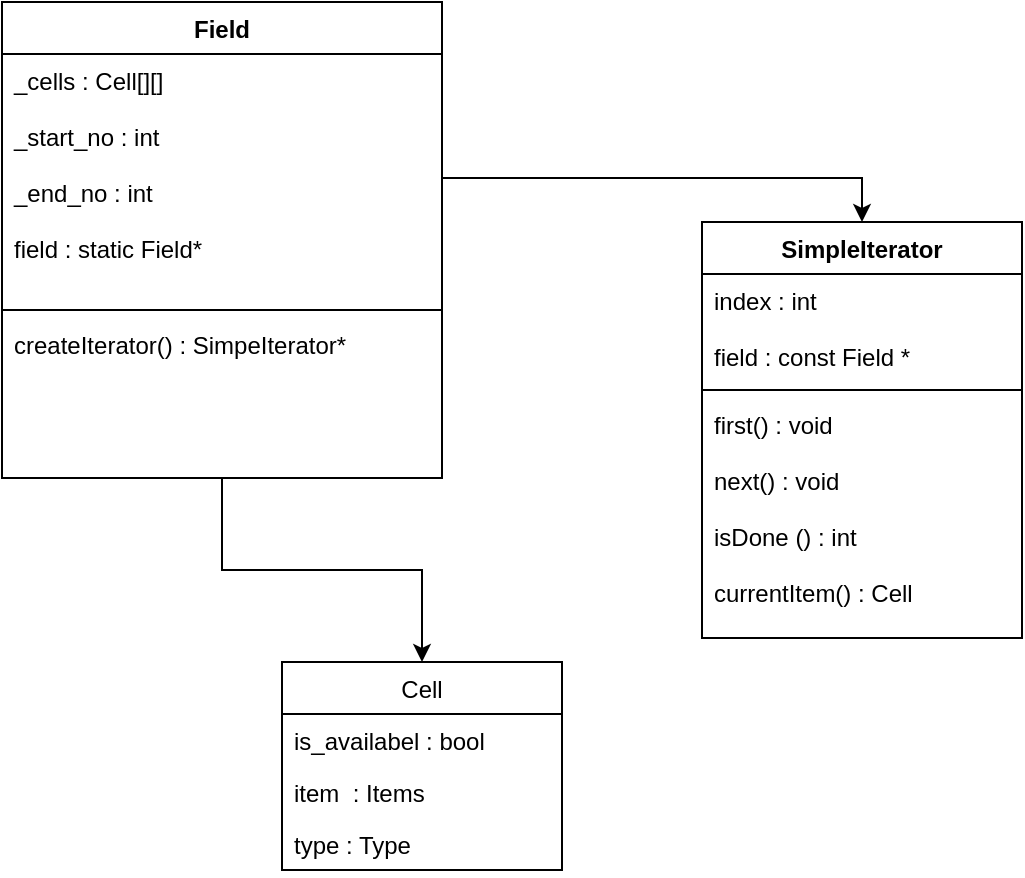 <mxfile version="13.3.5" type="device"><diagram id="P3nECvUU8ohbjW0nd8k7" name="Page-1"><mxGraphModel dx="1422" dy="764" grid="1" gridSize="10" guides="1" tooltips="1" connect="1" arrows="1" fold="1" page="1" pageScale="1" pageWidth="827" pageHeight="1169" math="0" shadow="0"><root><mxCell id="0"/><mxCell id="1" parent="0"/><mxCell id="7rc5PVn6lY675-anKbEK-42" style="edgeStyle=orthogonalEdgeStyle;rounded=0;orthogonalLoop=1;jettySize=auto;html=1;entryX=0.5;entryY=0;entryDx=0;entryDy=0;" edge="1" parent="1" source="7rc5PVn6lY675-anKbEK-20" target="7rc5PVn6lY675-anKbEK-38"><mxGeometry relative="1" as="geometry"/></mxCell><mxCell id="7rc5PVn6lY675-anKbEK-20" value="Field" style="swimlane;fontStyle=1;align=center;verticalAlign=top;childLayout=stackLayout;horizontal=1;startSize=26;horizontalStack=0;resizeParent=1;resizeParentMax=0;resizeLast=0;collapsible=1;marginBottom=0;" vertex="1" parent="1"><mxGeometry x="150" y="140" width="220" height="238" as="geometry"/></mxCell><mxCell id="7rc5PVn6lY675-anKbEK-21" value="_cells : Cell[][]&#10;&#10;_start_no : int&#10;&#10;_end_no : int&#10;&#10;field : static Field*" style="text;strokeColor=none;fillColor=none;align=left;verticalAlign=top;spacingLeft=4;spacingRight=4;overflow=hidden;rotatable=0;points=[[0,0.5],[1,0.5]];portConstraint=eastwest;" vertex="1" parent="7rc5PVn6lY675-anKbEK-20"><mxGeometry y="26" width="220" height="124" as="geometry"/></mxCell><mxCell id="7rc5PVn6lY675-anKbEK-22" value="" style="line;strokeWidth=1;fillColor=none;align=left;verticalAlign=middle;spacingTop=-1;spacingLeft=3;spacingRight=3;rotatable=0;labelPosition=right;points=[];portConstraint=eastwest;" vertex="1" parent="7rc5PVn6lY675-anKbEK-20"><mxGeometry y="150" width="220" height="8" as="geometry"/></mxCell><mxCell id="7rc5PVn6lY675-anKbEK-23" value="createIterator() : SimpeIterator*&#10;" style="text;strokeColor=none;fillColor=none;align=left;verticalAlign=top;spacingLeft=4;spacingRight=4;overflow=hidden;rotatable=0;points=[[0,0.5],[1,0.5]];portConstraint=eastwest;" vertex="1" parent="7rc5PVn6lY675-anKbEK-20"><mxGeometry y="158" width="220" height="80" as="geometry"/></mxCell><mxCell id="7rc5PVn6lY675-anKbEK-29" value="SimpleIterator" style="swimlane;fontStyle=1;align=center;verticalAlign=top;childLayout=stackLayout;horizontal=1;startSize=26;horizontalStack=0;resizeParent=1;resizeParentMax=0;resizeLast=0;collapsible=1;marginBottom=0;" vertex="1" parent="1"><mxGeometry x="500" y="250" width="160" height="208" as="geometry"/></mxCell><mxCell id="7rc5PVn6lY675-anKbEK-30" value="index : int&#10;&#10;field : const Field *" style="text;strokeColor=none;fillColor=none;align=left;verticalAlign=top;spacingLeft=4;spacingRight=4;overflow=hidden;rotatable=0;points=[[0,0.5],[1,0.5]];portConstraint=eastwest;" vertex="1" parent="7rc5PVn6lY675-anKbEK-29"><mxGeometry y="26" width="160" height="54" as="geometry"/></mxCell><mxCell id="7rc5PVn6lY675-anKbEK-31" value="" style="line;strokeWidth=1;fillColor=none;align=left;verticalAlign=middle;spacingTop=-1;spacingLeft=3;spacingRight=3;rotatable=0;labelPosition=right;points=[];portConstraint=eastwest;" vertex="1" parent="7rc5PVn6lY675-anKbEK-29"><mxGeometry y="80" width="160" height="8" as="geometry"/></mxCell><mxCell id="7rc5PVn6lY675-anKbEK-32" value="first() : void&#10;&#10;next() : void&#10;&#10;isDone () : int&#10;&#10;currentItem() : Cell" style="text;strokeColor=none;fillColor=none;align=left;verticalAlign=top;spacingLeft=4;spacingRight=4;overflow=hidden;rotatable=0;points=[[0,0.5],[1,0.5]];portConstraint=eastwest;" vertex="1" parent="7rc5PVn6lY675-anKbEK-29"><mxGeometry y="88" width="160" height="120" as="geometry"/></mxCell><mxCell id="7rc5PVn6lY675-anKbEK-33" style="edgeStyle=orthogonalEdgeStyle;rounded=0;orthogonalLoop=1;jettySize=auto;html=1;entryX=0.5;entryY=0;entryDx=0;entryDy=0;" edge="1" parent="1" source="7rc5PVn6lY675-anKbEK-21" target="7rc5PVn6lY675-anKbEK-29"><mxGeometry relative="1" as="geometry"/></mxCell><mxCell id="7rc5PVn6lY675-anKbEK-38" value="Cell" style="swimlane;fontStyle=0;childLayout=stackLayout;horizontal=1;startSize=26;fillColor=none;horizontalStack=0;resizeParent=1;resizeParentMax=0;resizeLast=0;collapsible=1;marginBottom=0;" vertex="1" parent="1"><mxGeometry x="290" y="470" width="140" height="104" as="geometry"/></mxCell><mxCell id="7rc5PVn6lY675-anKbEK-39" value="is_availabel : bool" style="text;strokeColor=none;fillColor=none;align=left;verticalAlign=top;spacingLeft=4;spacingRight=4;overflow=hidden;rotatable=0;points=[[0,0.5],[1,0.5]];portConstraint=eastwest;" vertex="1" parent="7rc5PVn6lY675-anKbEK-38"><mxGeometry y="26" width="140" height="26" as="geometry"/></mxCell><mxCell id="7rc5PVn6lY675-anKbEK-40" value="item  : Items" style="text;strokeColor=none;fillColor=none;align=left;verticalAlign=top;spacingLeft=4;spacingRight=4;overflow=hidden;rotatable=0;points=[[0,0.5],[1,0.5]];portConstraint=eastwest;" vertex="1" parent="7rc5PVn6lY675-anKbEK-38"><mxGeometry y="52" width="140" height="26" as="geometry"/></mxCell><mxCell id="7rc5PVn6lY675-anKbEK-41" value="type : Type" style="text;strokeColor=none;fillColor=none;align=left;verticalAlign=top;spacingLeft=4;spacingRight=4;overflow=hidden;rotatable=0;points=[[0,0.5],[1,0.5]];portConstraint=eastwest;" vertex="1" parent="7rc5PVn6lY675-anKbEK-38"><mxGeometry y="78" width="140" height="26" as="geometry"/></mxCell></root></mxGraphModel></diagram></mxfile>